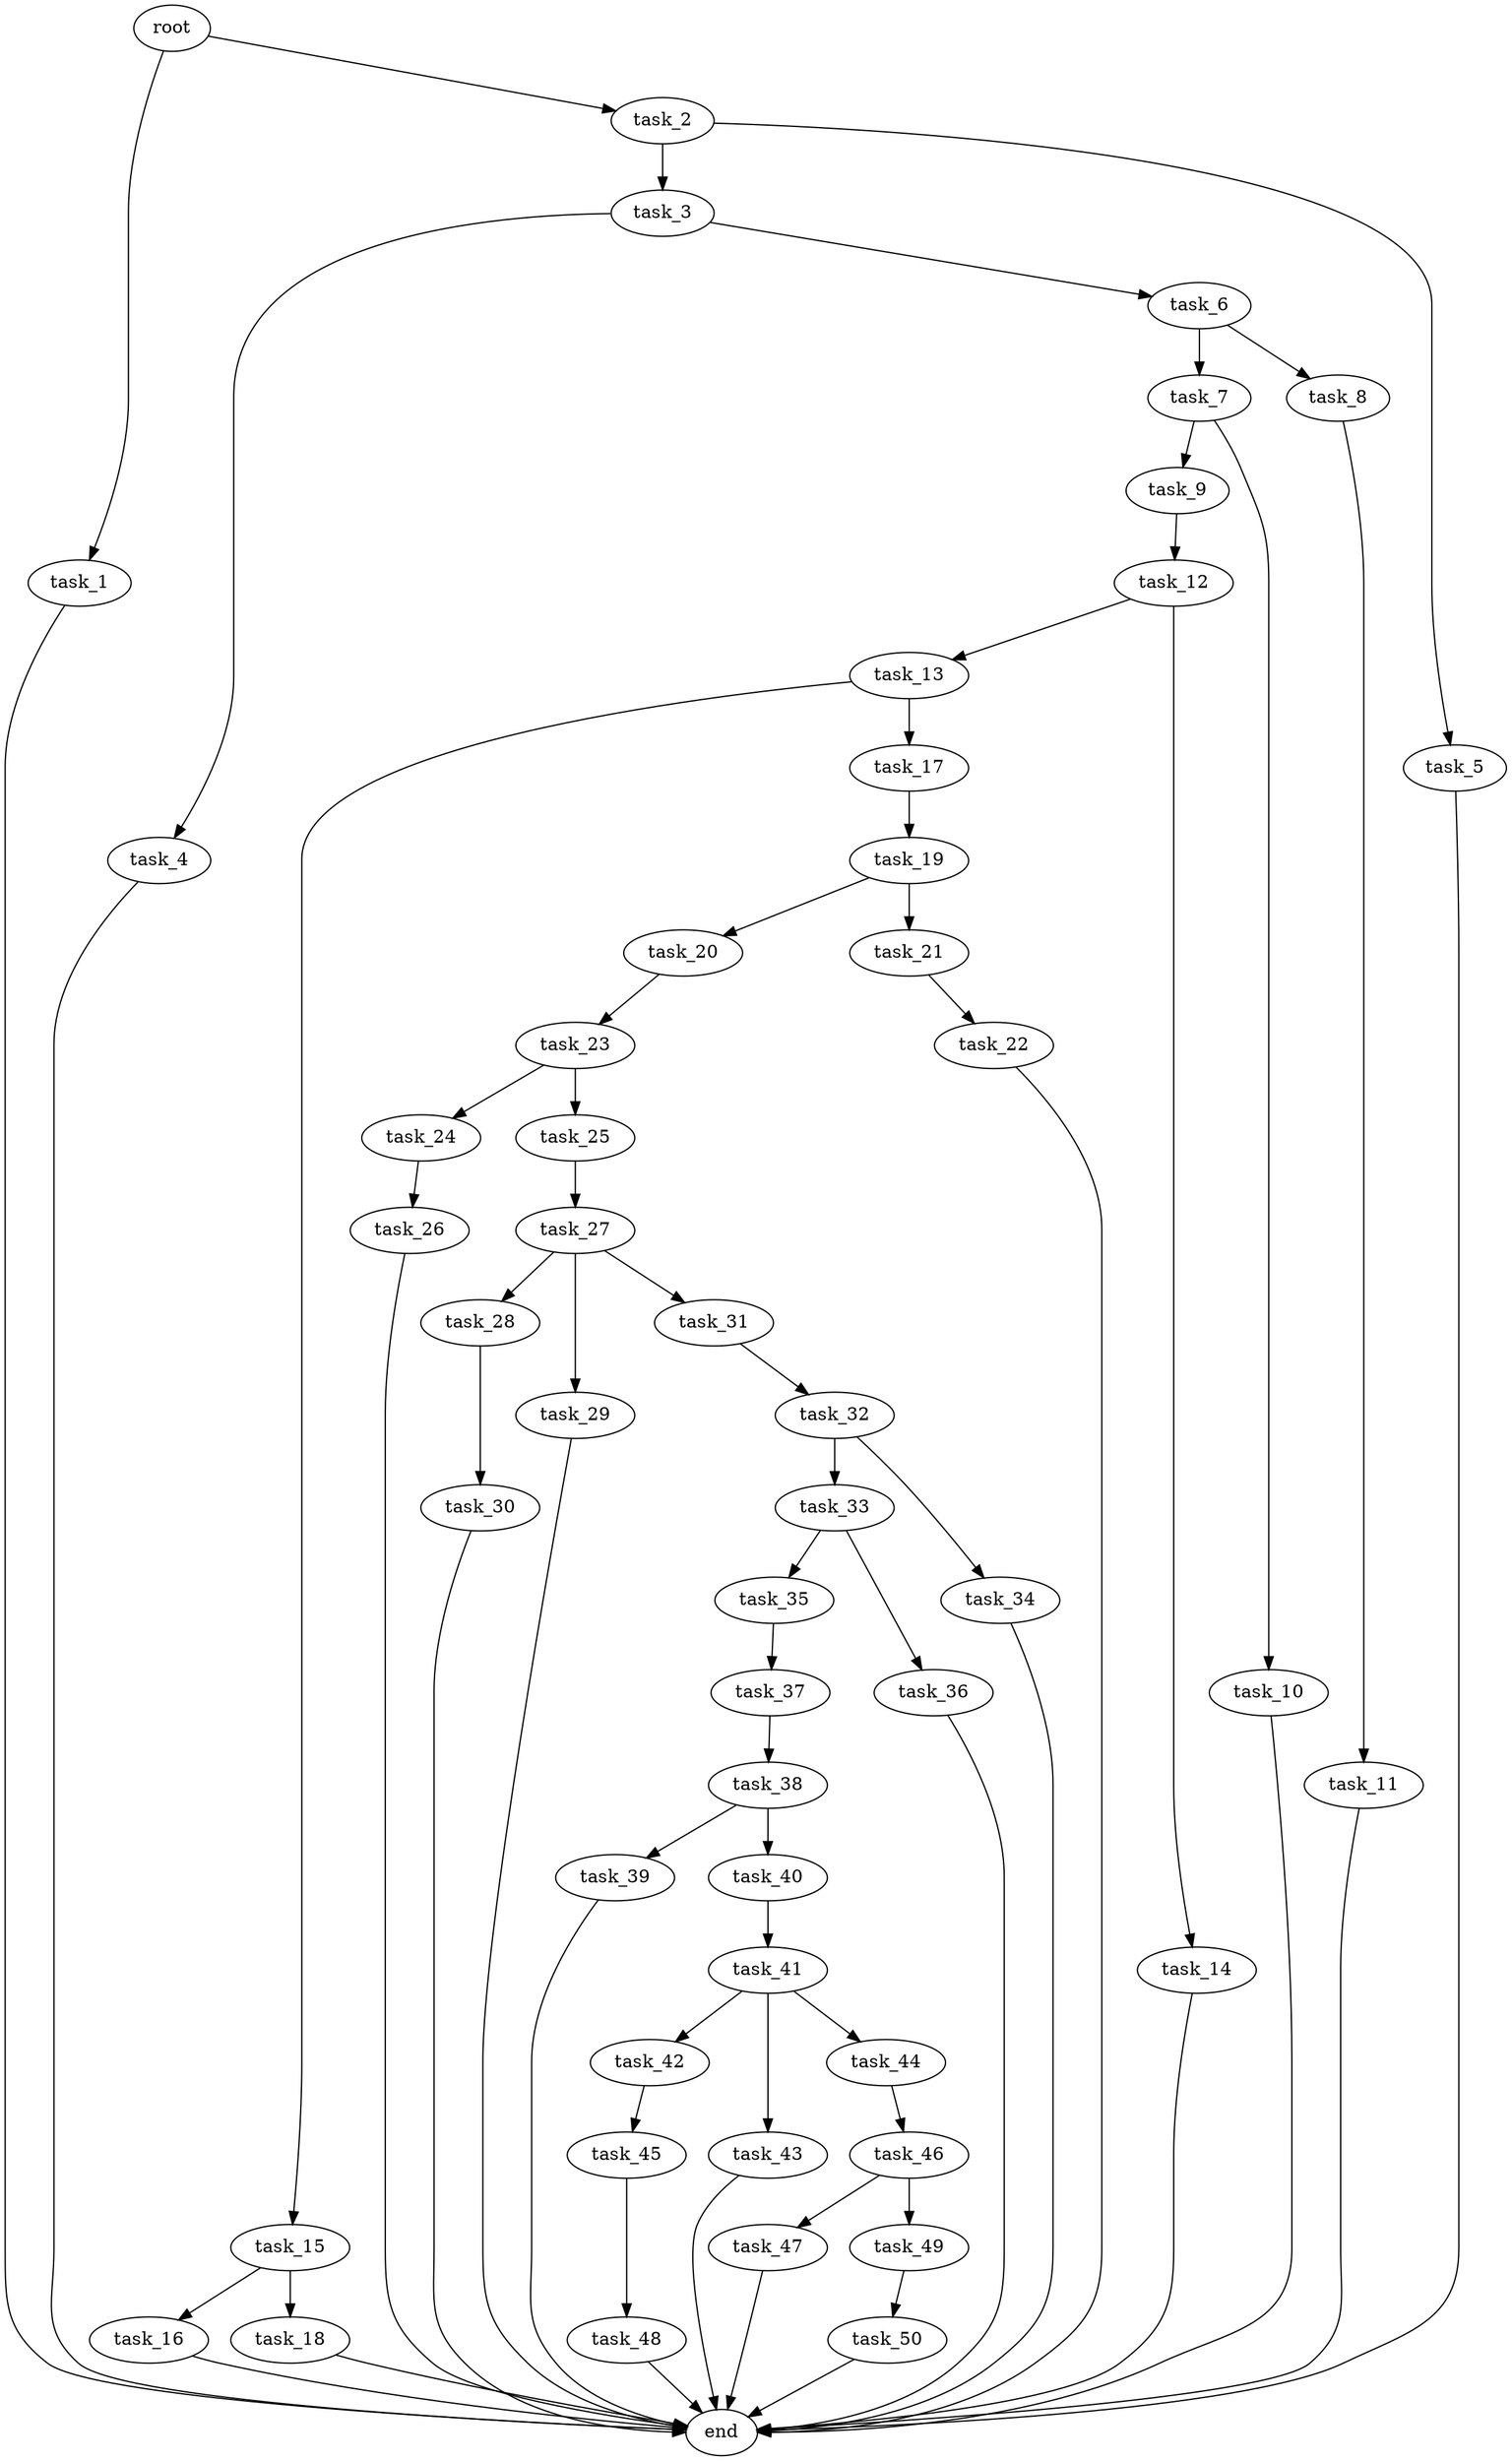 digraph G {
  root [size="0.000000e+00"];
  task_1 [size="7.982065e+10"];
  task_2 [size="8.238148e+10"];
  task_3 [size="6.258471e+10"];
  task_4 [size="5.846419e+10"];
  task_5 [size="3.242465e+10"];
  task_6 [size="7.848463e+09"];
  task_7 [size="6.655957e+10"];
  task_8 [size="9.231672e+10"];
  task_9 [size="3.440856e+10"];
  task_10 [size="3.575434e+10"];
  task_11 [size="7.558233e+10"];
  task_12 [size="2.199975e+10"];
  task_13 [size="4.538101e+10"];
  task_14 [size="3.134751e+09"];
  task_15 [size="7.648923e+10"];
  task_16 [size="1.357989e+10"];
  task_17 [size="1.865583e+10"];
  task_18 [size="8.452165e+10"];
  task_19 [size="4.157916e+10"];
  task_20 [size="1.998764e+10"];
  task_21 [size="4.423176e+10"];
  task_22 [size="3.853327e+10"];
  task_23 [size="9.976877e+10"];
  task_24 [size="1.404832e+10"];
  task_25 [size="8.696027e+09"];
  task_26 [size="3.175288e+10"];
  task_27 [size="4.756801e+10"];
  task_28 [size="9.633264e+10"];
  task_29 [size="7.191699e+10"];
  task_30 [size="7.625202e+10"];
  task_31 [size="7.471889e+10"];
  task_32 [size="7.610744e+10"];
  task_33 [size="2.574024e+10"];
  task_34 [size="1.015935e+10"];
  task_35 [size="7.532821e+10"];
  task_36 [size="2.884448e+09"];
  task_37 [size="2.576128e+10"];
  task_38 [size="1.186164e+10"];
  task_39 [size="9.757093e+10"];
  task_40 [size="6.550372e+10"];
  task_41 [size="3.923158e+10"];
  task_42 [size="1.421419e+09"];
  task_43 [size="6.214741e+10"];
  task_44 [size="5.930484e+09"];
  task_45 [size="5.710628e+10"];
  task_46 [size="8.392789e+09"];
  task_47 [size="8.322749e+10"];
  task_48 [size="2.405749e+10"];
  task_49 [size="7.901206e+10"];
  task_50 [size="2.349479e+10"];
  end [size="0.000000e+00"];

  root -> task_1 [size="1.000000e-12"];
  root -> task_2 [size="1.000000e-12"];
  task_1 -> end [size="1.000000e-12"];
  task_2 -> task_3 [size="6.258471e+08"];
  task_2 -> task_5 [size="3.242465e+08"];
  task_3 -> task_4 [size="5.846419e+08"];
  task_3 -> task_6 [size="7.848463e+07"];
  task_4 -> end [size="1.000000e-12"];
  task_5 -> end [size="1.000000e-12"];
  task_6 -> task_7 [size="6.655957e+08"];
  task_6 -> task_8 [size="9.231672e+08"];
  task_7 -> task_9 [size="3.440856e+08"];
  task_7 -> task_10 [size="3.575434e+08"];
  task_8 -> task_11 [size="7.558233e+08"];
  task_9 -> task_12 [size="2.199975e+08"];
  task_10 -> end [size="1.000000e-12"];
  task_11 -> end [size="1.000000e-12"];
  task_12 -> task_13 [size="4.538101e+08"];
  task_12 -> task_14 [size="3.134751e+07"];
  task_13 -> task_15 [size="7.648923e+08"];
  task_13 -> task_17 [size="1.865583e+08"];
  task_14 -> end [size="1.000000e-12"];
  task_15 -> task_16 [size="1.357989e+08"];
  task_15 -> task_18 [size="8.452165e+08"];
  task_16 -> end [size="1.000000e-12"];
  task_17 -> task_19 [size="4.157916e+08"];
  task_18 -> end [size="1.000000e-12"];
  task_19 -> task_20 [size="1.998764e+08"];
  task_19 -> task_21 [size="4.423176e+08"];
  task_20 -> task_23 [size="9.976877e+08"];
  task_21 -> task_22 [size="3.853327e+08"];
  task_22 -> end [size="1.000000e-12"];
  task_23 -> task_24 [size="1.404832e+08"];
  task_23 -> task_25 [size="8.696027e+07"];
  task_24 -> task_26 [size="3.175288e+08"];
  task_25 -> task_27 [size="4.756801e+08"];
  task_26 -> end [size="1.000000e-12"];
  task_27 -> task_28 [size="9.633264e+08"];
  task_27 -> task_29 [size="7.191699e+08"];
  task_27 -> task_31 [size="7.471889e+08"];
  task_28 -> task_30 [size="7.625202e+08"];
  task_29 -> end [size="1.000000e-12"];
  task_30 -> end [size="1.000000e-12"];
  task_31 -> task_32 [size="7.610744e+08"];
  task_32 -> task_33 [size="2.574024e+08"];
  task_32 -> task_34 [size="1.015935e+08"];
  task_33 -> task_35 [size="7.532821e+08"];
  task_33 -> task_36 [size="2.884448e+07"];
  task_34 -> end [size="1.000000e-12"];
  task_35 -> task_37 [size="2.576128e+08"];
  task_36 -> end [size="1.000000e-12"];
  task_37 -> task_38 [size="1.186164e+08"];
  task_38 -> task_39 [size="9.757093e+08"];
  task_38 -> task_40 [size="6.550372e+08"];
  task_39 -> end [size="1.000000e-12"];
  task_40 -> task_41 [size="3.923158e+08"];
  task_41 -> task_42 [size="1.421419e+07"];
  task_41 -> task_43 [size="6.214741e+08"];
  task_41 -> task_44 [size="5.930484e+07"];
  task_42 -> task_45 [size="5.710628e+08"];
  task_43 -> end [size="1.000000e-12"];
  task_44 -> task_46 [size="8.392789e+07"];
  task_45 -> task_48 [size="2.405749e+08"];
  task_46 -> task_47 [size="8.322749e+08"];
  task_46 -> task_49 [size="7.901206e+08"];
  task_47 -> end [size="1.000000e-12"];
  task_48 -> end [size="1.000000e-12"];
  task_49 -> task_50 [size="2.349479e+08"];
  task_50 -> end [size="1.000000e-12"];
}
